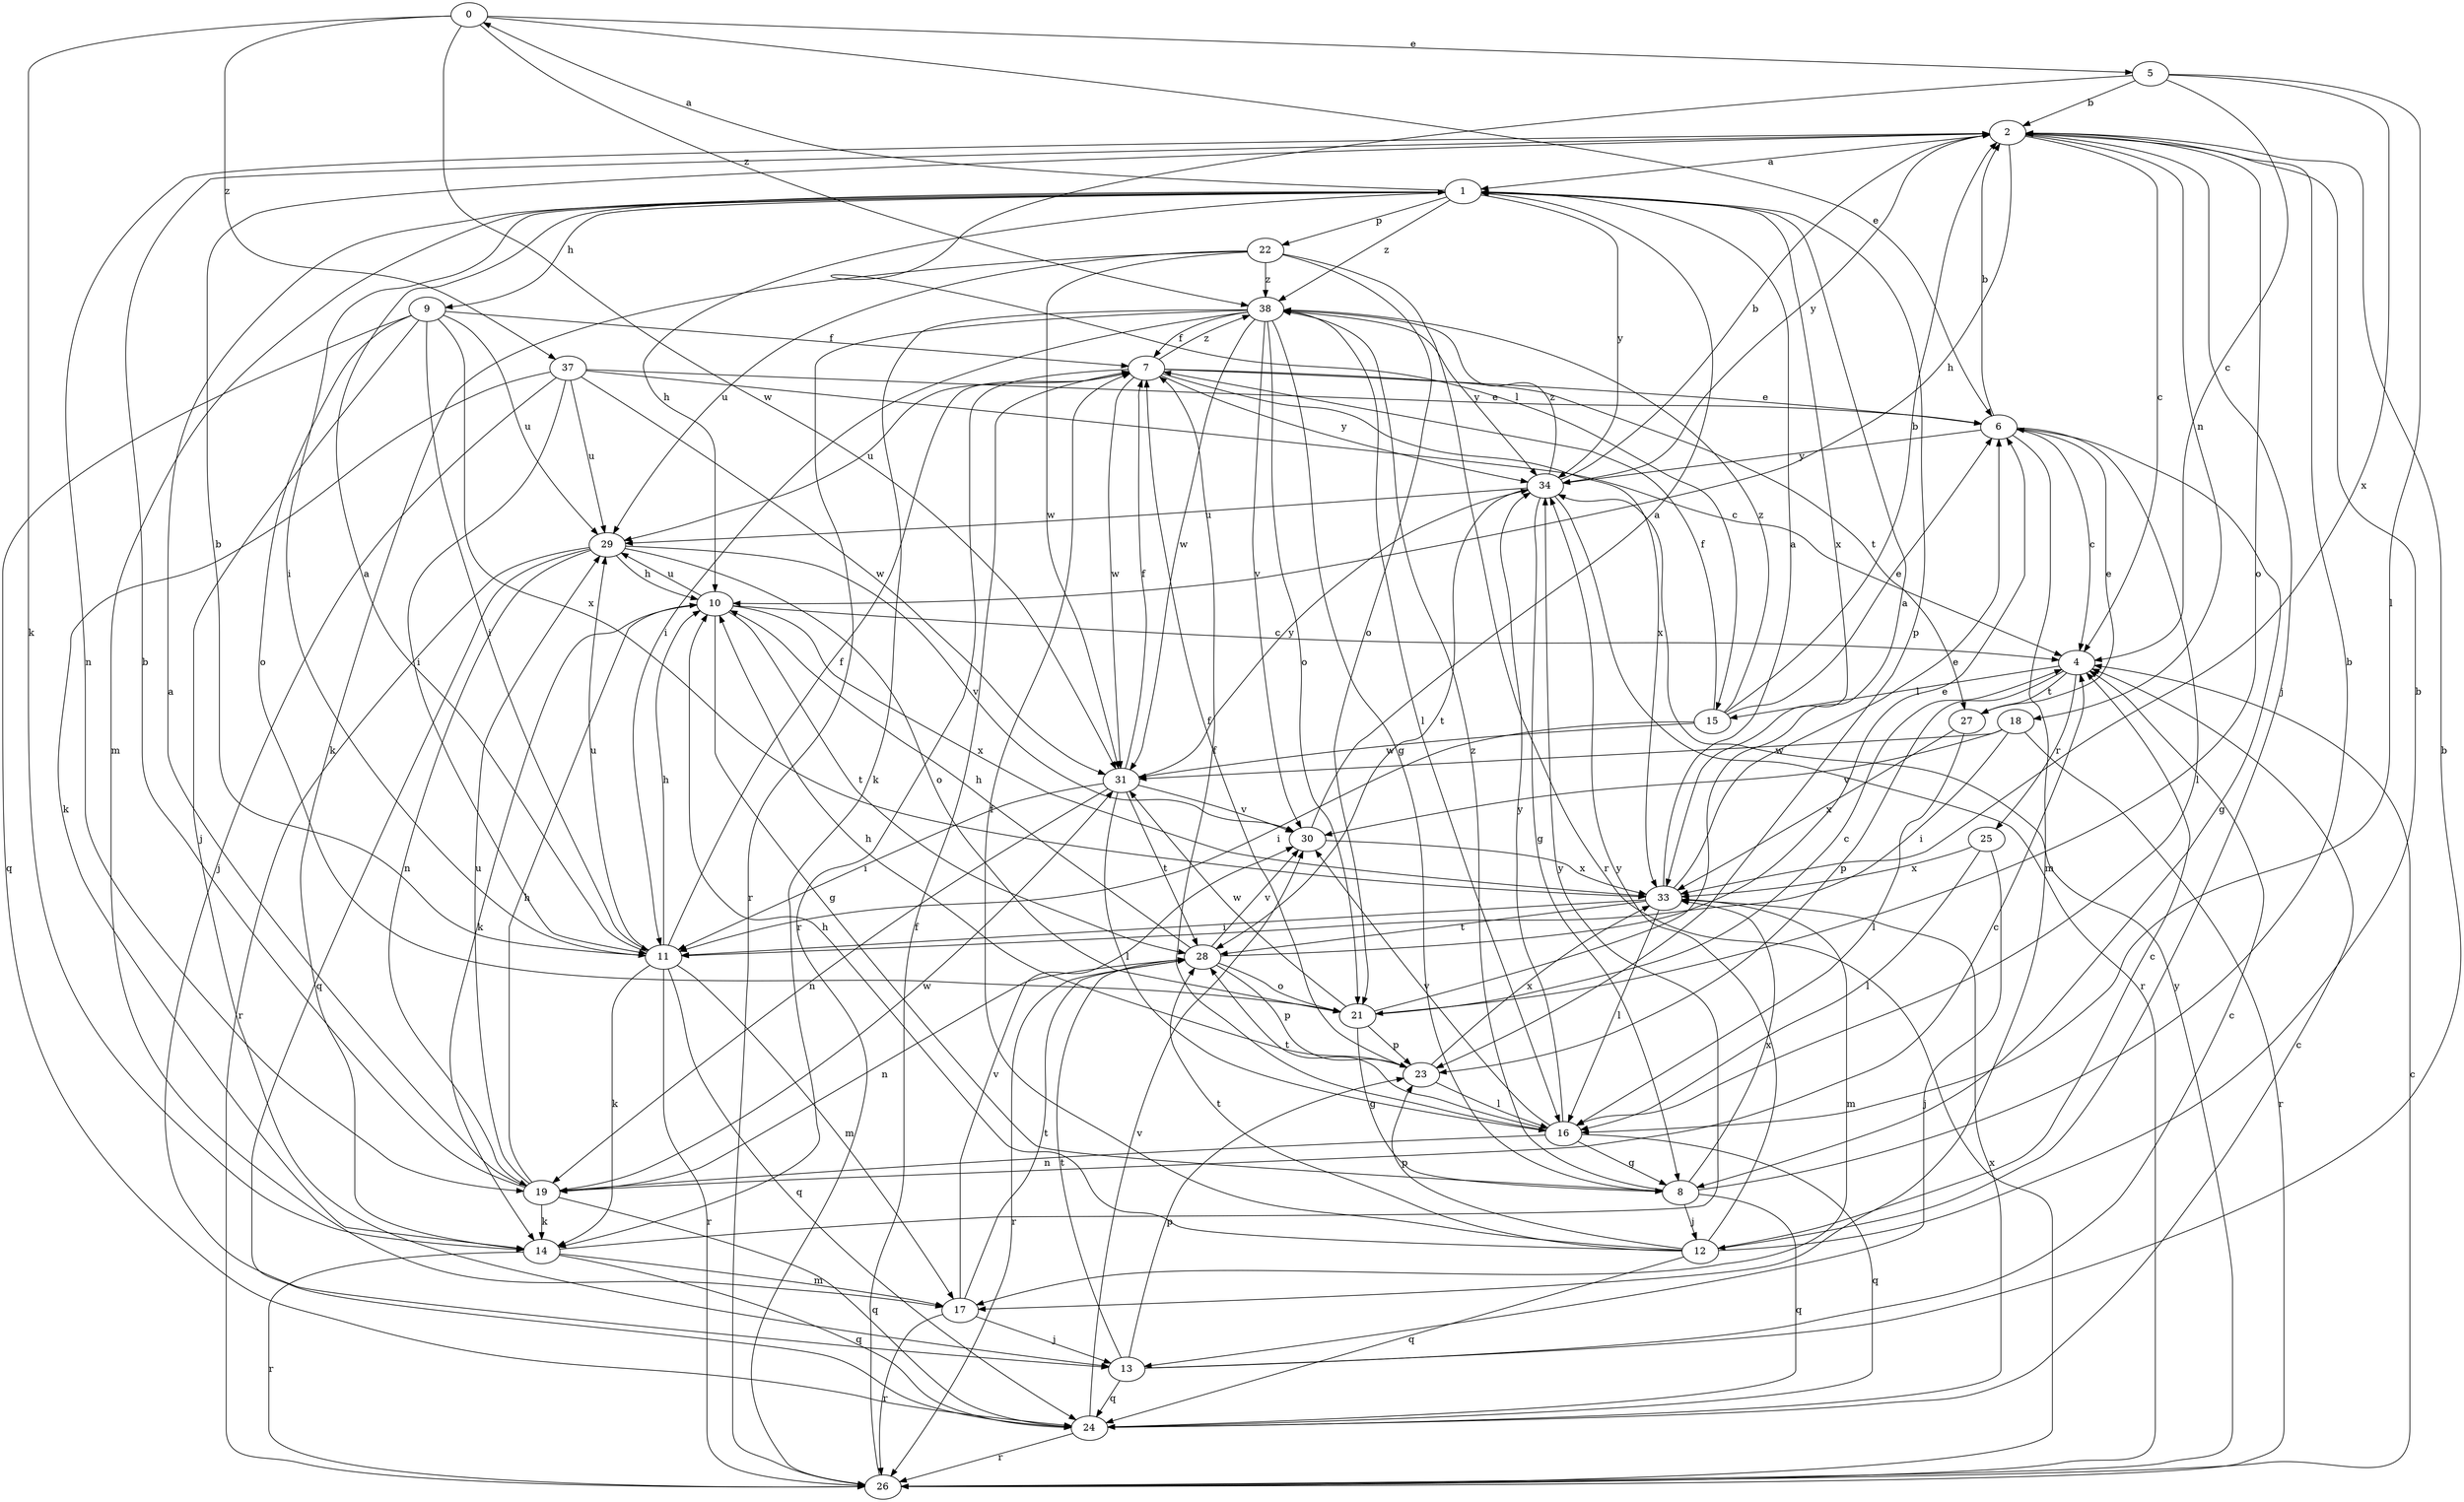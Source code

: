 strict digraph  {
0;
1;
2;
4;
5;
6;
7;
8;
9;
10;
11;
12;
13;
14;
15;
16;
17;
18;
19;
21;
22;
23;
24;
25;
26;
27;
28;
29;
30;
31;
33;
34;
37;
38;
0 -> 5  [label=e];
0 -> 6  [label=e];
0 -> 14  [label=k];
0 -> 31  [label=w];
0 -> 37  [label=z];
0 -> 38  [label=z];
1 -> 0  [label=a];
1 -> 9  [label=h];
1 -> 10  [label=h];
1 -> 11  [label=i];
1 -> 17  [label=m];
1 -> 22  [label=p];
1 -> 23  [label=p];
1 -> 33  [label=x];
1 -> 34  [label=y];
1 -> 38  [label=z];
2 -> 1  [label=a];
2 -> 4  [label=c];
2 -> 10  [label=h];
2 -> 12  [label=j];
2 -> 18  [label=n];
2 -> 19  [label=n];
2 -> 21  [label=o];
2 -> 34  [label=y];
4 -> 15  [label=l];
4 -> 23  [label=p];
4 -> 25  [label=r];
4 -> 27  [label=t];
5 -> 2  [label=b];
5 -> 4  [label=c];
5 -> 15  [label=l];
5 -> 16  [label=l];
5 -> 33  [label=x];
6 -> 2  [label=b];
6 -> 4  [label=c];
6 -> 8  [label=g];
6 -> 16  [label=l];
6 -> 17  [label=m];
6 -> 34  [label=y];
7 -> 6  [label=e];
7 -> 26  [label=r];
7 -> 27  [label=t];
7 -> 29  [label=u];
7 -> 31  [label=w];
7 -> 33  [label=x];
7 -> 34  [label=y];
7 -> 38  [label=z];
8 -> 2  [label=b];
8 -> 12  [label=j];
8 -> 24  [label=q];
8 -> 33  [label=x];
8 -> 38  [label=z];
9 -> 7  [label=f];
9 -> 11  [label=i];
9 -> 13  [label=j];
9 -> 21  [label=o];
9 -> 24  [label=q];
9 -> 29  [label=u];
9 -> 33  [label=x];
10 -> 4  [label=c];
10 -> 8  [label=g];
10 -> 14  [label=k];
10 -> 28  [label=t];
10 -> 29  [label=u];
10 -> 33  [label=x];
11 -> 1  [label=a];
11 -> 2  [label=b];
11 -> 7  [label=f];
11 -> 10  [label=h];
11 -> 14  [label=k];
11 -> 17  [label=m];
11 -> 24  [label=q];
11 -> 26  [label=r];
11 -> 29  [label=u];
12 -> 2  [label=b];
12 -> 4  [label=c];
12 -> 7  [label=f];
12 -> 10  [label=h];
12 -> 23  [label=p];
12 -> 24  [label=q];
12 -> 28  [label=t];
12 -> 34  [label=y];
13 -> 2  [label=b];
13 -> 4  [label=c];
13 -> 23  [label=p];
13 -> 24  [label=q];
13 -> 28  [label=t];
14 -> 17  [label=m];
14 -> 24  [label=q];
14 -> 26  [label=r];
14 -> 34  [label=y];
15 -> 2  [label=b];
15 -> 6  [label=e];
15 -> 7  [label=f];
15 -> 11  [label=i];
15 -> 31  [label=w];
15 -> 38  [label=z];
16 -> 7  [label=f];
16 -> 8  [label=g];
16 -> 19  [label=n];
16 -> 24  [label=q];
16 -> 28  [label=t];
16 -> 30  [label=v];
16 -> 34  [label=y];
17 -> 13  [label=j];
17 -> 26  [label=r];
17 -> 28  [label=t];
17 -> 30  [label=v];
18 -> 11  [label=i];
18 -> 26  [label=r];
18 -> 30  [label=v];
18 -> 31  [label=w];
19 -> 1  [label=a];
19 -> 2  [label=b];
19 -> 4  [label=c];
19 -> 10  [label=h];
19 -> 14  [label=k];
19 -> 24  [label=q];
19 -> 29  [label=u];
19 -> 31  [label=w];
21 -> 1  [label=a];
21 -> 4  [label=c];
21 -> 8  [label=g];
21 -> 23  [label=p];
21 -> 31  [label=w];
22 -> 14  [label=k];
22 -> 21  [label=o];
22 -> 26  [label=r];
22 -> 29  [label=u];
22 -> 31  [label=w];
22 -> 38  [label=z];
23 -> 7  [label=f];
23 -> 10  [label=h];
23 -> 16  [label=l];
23 -> 33  [label=x];
24 -> 4  [label=c];
24 -> 26  [label=r];
24 -> 30  [label=v];
24 -> 33  [label=x];
25 -> 13  [label=j];
25 -> 16  [label=l];
25 -> 33  [label=x];
26 -> 4  [label=c];
26 -> 7  [label=f];
26 -> 34  [label=y];
27 -> 6  [label=e];
27 -> 16  [label=l];
27 -> 33  [label=x];
28 -> 6  [label=e];
28 -> 10  [label=h];
28 -> 19  [label=n];
28 -> 21  [label=o];
28 -> 23  [label=p];
28 -> 26  [label=r];
28 -> 30  [label=v];
29 -> 10  [label=h];
29 -> 19  [label=n];
29 -> 21  [label=o];
29 -> 24  [label=q];
29 -> 26  [label=r];
29 -> 30  [label=v];
30 -> 1  [label=a];
30 -> 33  [label=x];
31 -> 7  [label=f];
31 -> 11  [label=i];
31 -> 16  [label=l];
31 -> 19  [label=n];
31 -> 28  [label=t];
31 -> 30  [label=v];
31 -> 34  [label=y];
33 -> 1  [label=a];
33 -> 6  [label=e];
33 -> 11  [label=i];
33 -> 16  [label=l];
33 -> 17  [label=m];
33 -> 28  [label=t];
34 -> 2  [label=b];
34 -> 8  [label=g];
34 -> 26  [label=r];
34 -> 28  [label=t];
34 -> 29  [label=u];
34 -> 38  [label=z];
37 -> 4  [label=c];
37 -> 6  [label=e];
37 -> 11  [label=i];
37 -> 13  [label=j];
37 -> 14  [label=k];
37 -> 29  [label=u];
37 -> 31  [label=w];
38 -> 7  [label=f];
38 -> 8  [label=g];
38 -> 11  [label=i];
38 -> 14  [label=k];
38 -> 16  [label=l];
38 -> 21  [label=o];
38 -> 26  [label=r];
38 -> 30  [label=v];
38 -> 31  [label=w];
38 -> 34  [label=y];
}
